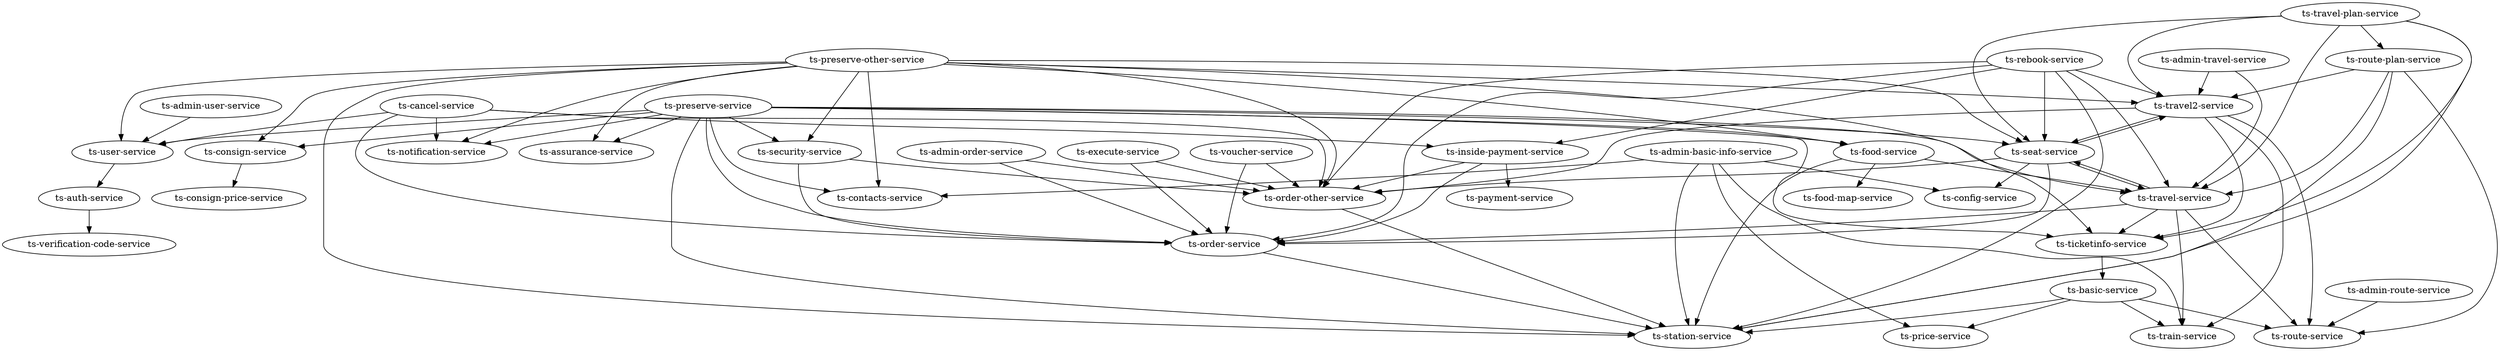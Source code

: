 digraph train_ticket{
	"ts-admin-user-service" -> "ts-user-service"
	"ts-basic-service" -> "ts-station-service"
	"ts-basic-service" -> "ts-train-service"
	"ts-basic-service" -> "ts-price-service"
	"ts-basic-service" -> "ts-route-service"
	"ts-cancel-service" -> "ts-order-service"
	"ts-cancel-service" -> "ts-order-other-service"
	"ts-cancel-service" -> "ts-inside-payment-service"
	"ts-cancel-service" -> "ts-notification-service"
	"ts-cancel-service" -> "ts-user-service"
	"ts-travel2-service" -> "ts-ticketinfo-service"
	"ts-travel2-service" -> "ts-order-other-service"
	"ts-travel2-service" -> "ts-train-service"
	"ts-travel2-service" -> "ts-route-service"
	"ts-travel2-service" -> "ts-seat-service"
	"ts-travel-service" -> "ts-ticketinfo-service"
	"ts-travel-service" -> "ts-order-service"
	"ts-travel-service" -> "ts-train-service"
	"ts-travel-service" -> "ts-route-service"
	"ts-travel-service" -> "ts-seat-service"
	"ts-auth-service" -> "ts-verification-code-service"
	"ts-admin-basic-info-service" -> "ts-station-service"
	"ts-admin-basic-info-service" -> "ts-train-service"
	"ts-admin-basic-info-service" -> "ts-config-service"
	"ts-admin-basic-info-service" -> "ts-price-service"
	"ts-admin-basic-info-service" -> "ts-contacts-service"
	"ts-security-service" -> "ts-order-service"
	"ts-security-service" -> "ts-order-other-service"
	"ts-user-service" -> "ts-auth-service"
	"ts-execute-service" -> "ts-order-service"
	"ts-execute-service" -> "ts-order-other-service"
	"ts-ticketinfo-service" -> "ts-basic-service"
	"ts-admin-travel-service" -> "ts-travel-service"
	"ts-admin-travel-service" -> "ts-travel2-service"
	"ts-preserve-other-service" -> "ts-ticketinfo-service"
	"ts-preserve-other-service" -> "ts-seat-service"
	"ts-preserve-other-service" -> "ts-notification-service"
	"ts-preserve-other-service" -> "ts-user-service"
	"ts-preserve-other-service" -> "ts-assurance-service"
	"ts-preserve-other-service" -> "ts-station-service"
	"ts-preserve-other-service" -> "ts-security-service"
	"ts-preserve-other-service" -> "ts-travel2-service"
	"ts-preserve-other-service" -> "ts-contacts-service"
	"ts-preserve-other-service" -> "ts-order-other-service"
	"ts-preserve-other-service" -> "ts-food-service"
	"ts-preserve-other-service" -> "ts-consign-service"
	"ts-admin-route-service" -> "ts-route-service"
	"ts-route-plan-service" -> "ts-route-service"
	"ts-route-plan-service" -> "ts-travel-service"
	"ts-route-plan-service" -> "ts-travel2-service"
	"ts-route-plan-service" -> "ts-station-service"
	"ts-order-service" -> "ts-station-service"
	"ts-consign-service" -> "ts-consign-price-service"
	"ts-preserve-service" -> "ts-ticketinfo-service"
	"ts-preserve-service" -> "ts-seat-service"
	"ts-preserve-service" -> "ts-notification-service"
	"ts-preserve-service" -> "ts-user-service"
	"ts-preserve-service" -> "ts-assurance-service"
	"ts-preserve-service" -> "ts-station-service"
	"ts-preserve-service" -> "ts-security-service"
	"ts-preserve-service" -> "ts-travel-service"
	"ts-preserve-service" -> "ts-contacts-service"
	"ts-preserve-service" -> "ts-order-service"
	"ts-preserve-service" -> "ts-food-service"
	"ts-preserve-service" -> "ts-consign-service"
	"ts-order-other-service" -> "ts-station-service"
	"ts-food-service" -> "ts-food-map-service"
	"ts-food-service" -> "ts-travel-service"
	"ts-food-service" -> "ts-station-service"
	"ts-voucher-service" -> "ts-order-other-service"
	"ts-voucher-service" -> "ts-order-service"
	"ts-rebook-service" -> "ts-seat-service"
	"ts-rebook-service" -> "ts-travel-service"
	"ts-rebook-service" -> "ts-travel2-service"
	"ts-rebook-service" -> "ts-order-service"
	"ts-rebook-service" -> "ts-order-other-service"
	"ts-rebook-service" -> "ts-station-service"
	"ts-rebook-service" -> "ts-inside-payment-service"
	"ts-travel-plan-service" -> "ts-seat-service"
	"ts-travel-plan-service" -> "ts-route-plan-service"
	"ts-travel-plan-service" -> "ts-travel-service"
	"ts-travel-plan-service" -> "ts-travel2-service"
	"ts-travel-plan-service" -> "ts-ticketinfo-service"
	"ts-travel-plan-service" -> "ts-station-service"
	"ts-admin-order-service" -> "ts-order-service"
	"ts-admin-order-service" -> "ts-order-other-service"
	"ts-inside-payment-service" -> "ts-order-service"
	"ts-inside-payment-service" -> "ts-order-other-service"
	"ts-inside-payment-service" -> "ts-payment-service"
	"ts-seat-service" -> "ts-travel-service"
	"ts-seat-service" -> "ts-order-service"
	"ts-seat-service" -> "ts-travel2-service"
	"ts-seat-service" -> "ts-order-other-service"
	"ts-seat-service" -> "ts-config-service"
}
